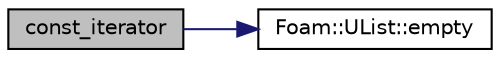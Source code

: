 digraph "const_iterator"
{
  bgcolor="transparent";
  edge [fontname="Helvetica",fontsize="10",labelfontname="Helvetica",labelfontsize="10"];
  node [fontname="Helvetica",fontsize="10",shape=record];
  rankdir="LR";
  Node4 [label="const_iterator",height=0.2,width=0.4,color="black", fillcolor="grey75", style="filled", fontcolor="black"];
  Node4 -> Node5 [color="midnightblue",fontsize="10",style="solid",fontname="Helvetica"];
  Node5 [label="Foam::UList::empty",height=0.2,width=0.4,color="black",URL="$a26837.html#a644718bb2fb240de962dc3c9a1fdf0dc",tooltip="Return true if the UList is empty (ie, size() is zero) "];
}
